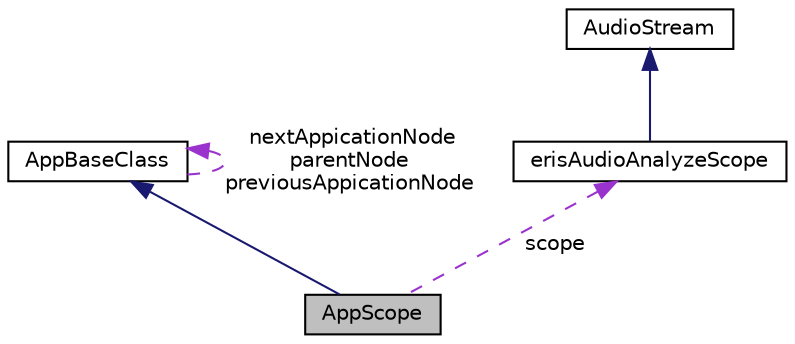 digraph "AppScope"
{
 // LATEX_PDF_SIZE
  edge [fontname="Helvetica",fontsize="10",labelfontname="Helvetica",labelfontsize="10"];
  node [fontname="Helvetica",fontsize="10",shape=record];
  Node1 [label="AppScope",height=0.2,width=0.4,color="black", fillcolor="grey75", style="filled", fontcolor="black",tooltip=" "];
  Node2 -> Node1 [dir="back",color="midnightblue",fontsize="10",style="solid",fontname="Helvetica"];
  Node2 [label="AppBaseClass",height=0.2,width=0.4,color="black", fillcolor="white", style="filled",URL="$class_app_base_class.html",tooltip=" "];
  Node2 -> Node2 [dir="back",color="darkorchid3",fontsize="10",style="dashed",label=" nextAppicationNode\nparentNode\npreviousAppicationNode" ,fontname="Helvetica"];
  Node3 -> Node1 [dir="back",color="darkorchid3",fontsize="10",style="dashed",label=" scope" ,fontname="Helvetica"];
  Node3 [label="erisAudioAnalyzeScope",height=0.2,width=0.4,color="black", fillcolor="white", style="filled",URL="$classeris_audio_analyze_scope.html",tooltip=" "];
  Node4 -> Node3 [dir="back",color="midnightblue",fontsize="10",style="solid",fontname="Helvetica"];
  Node4 [label="AudioStream",height=0.2,width=0.4,color="black", fillcolor="white", style="filled",URL="$class_audio_stream.html",tooltip=" "];
}
